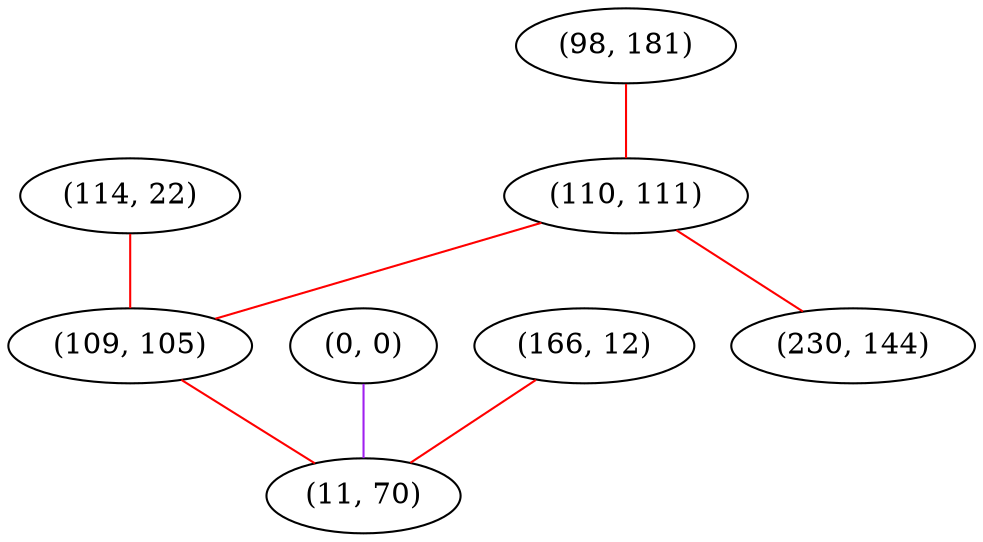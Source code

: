 graph "" {
"(114, 22)";
"(98, 181)";
"(0, 0)";
"(110, 111)";
"(166, 12)";
"(109, 105)";
"(230, 144)";
"(11, 70)";
"(114, 22)" -- "(109, 105)"  [color=red, key=0, weight=1];
"(98, 181)" -- "(110, 111)"  [color=red, key=0, weight=1];
"(0, 0)" -- "(11, 70)"  [color=purple, key=0, weight=4];
"(110, 111)" -- "(109, 105)"  [color=red, key=0, weight=1];
"(110, 111)" -- "(230, 144)"  [color=red, key=0, weight=1];
"(166, 12)" -- "(11, 70)"  [color=red, key=0, weight=1];
"(109, 105)" -- "(11, 70)"  [color=red, key=0, weight=1];
}
